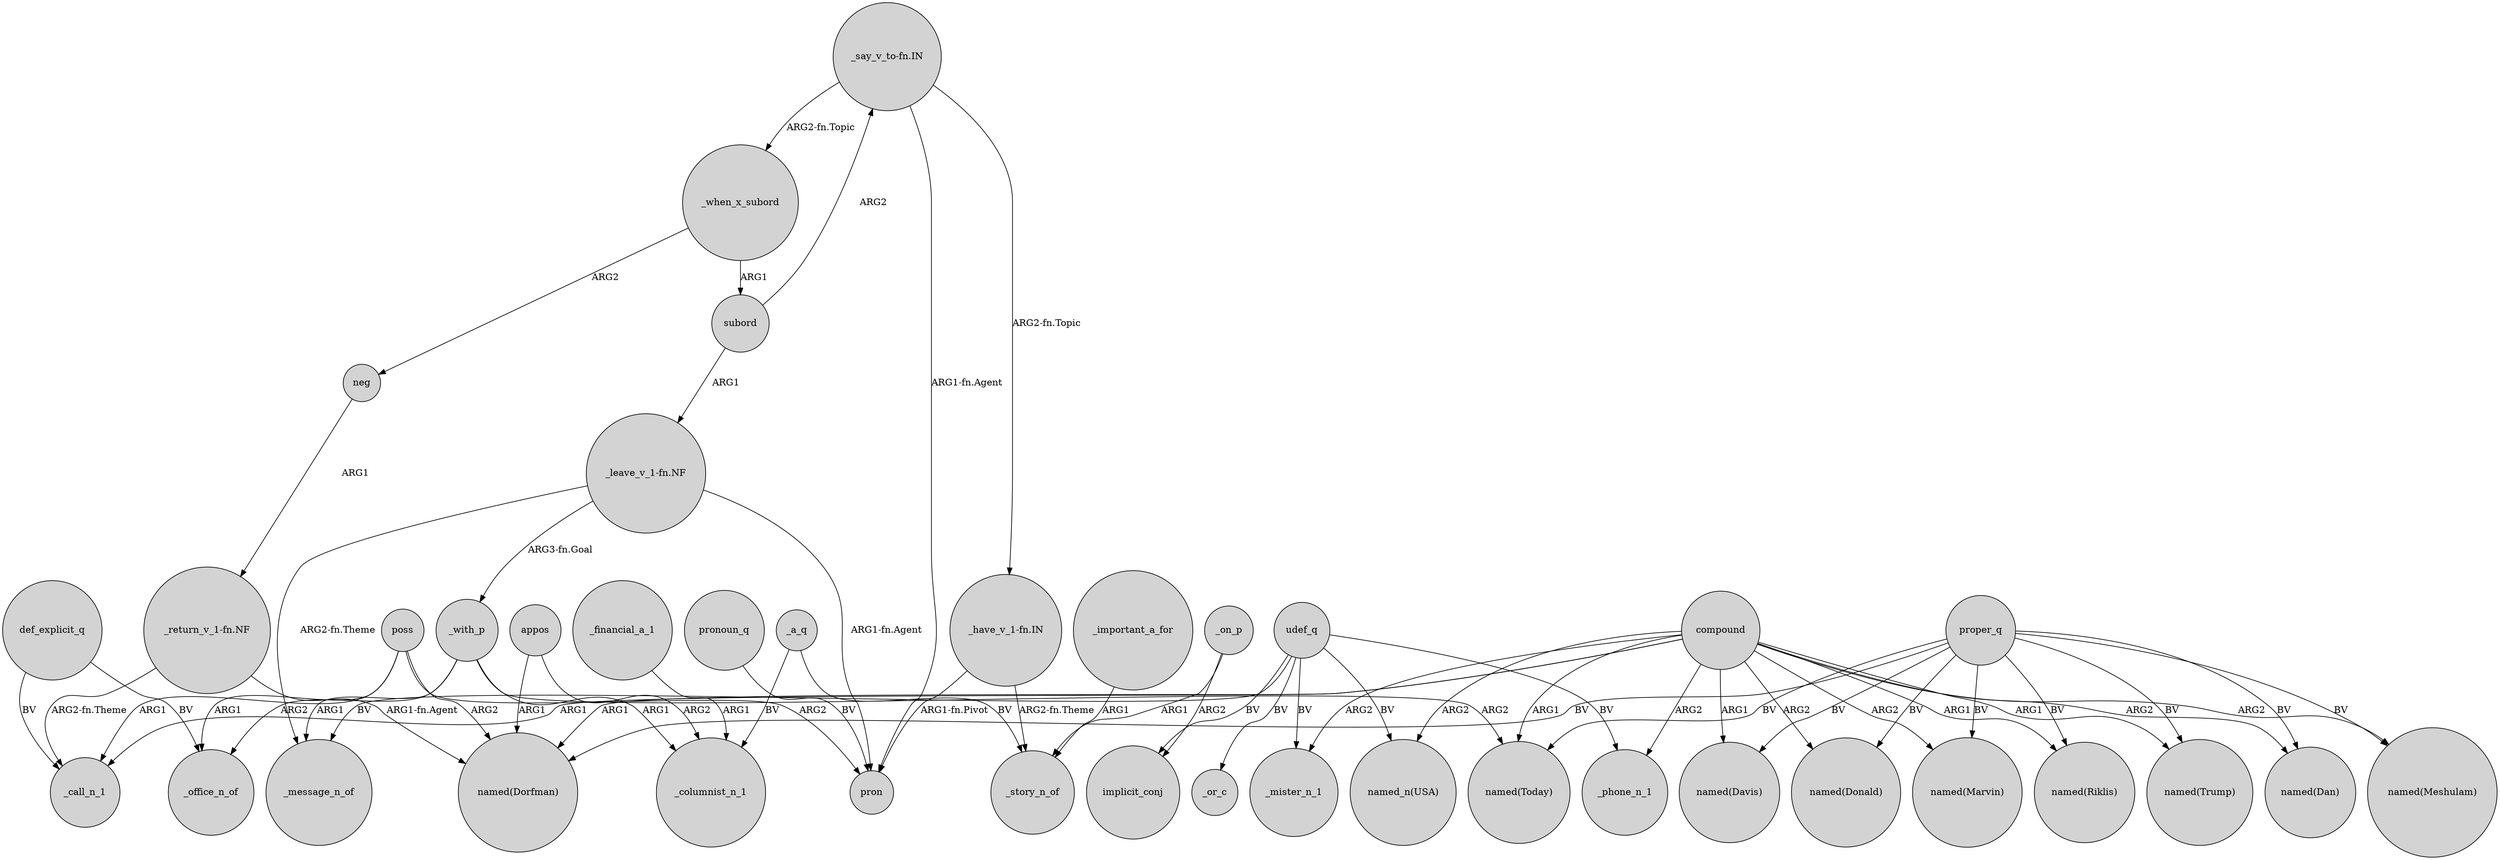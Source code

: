 digraph {
	node [shape=circle style=filled]
	compound -> "named(Dorfman)" [label=ARG1]
	_with_p -> _columnist_n_1 [label=ARG1]
	poss -> pron [label=ARG2]
	_on_p -> implicit_conj [label=ARG2]
	proper_q -> "named(Riklis)" [label=BV]
	proper_q -> "named(Meshulam)" [label=BV]
	compound -> "named(Marvin)" [label=ARG2]
	compound -> _mister_n_1 [label=ARG2]
	def_explicit_q -> _office_n_of [label=BV]
	proper_q -> "named(Dorfman)" [label=BV]
	udef_q -> _mister_n_1 [label=BV]
	compound -> "named(Trump)" [label=ARG1]
	proper_q -> "named(Trump)" [label=BV]
	_a_q -> _columnist_n_1 [label=BV]
	poss -> _call_n_1 [label=ARG1]
	"_leave_v_1-fn.NF" -> pron [label="ARG1-fn.Agent"]
	"_leave_v_1-fn.NF" -> _message_n_of [label="ARG2-fn.Theme"]
	_a_q -> _story_n_of [label=BV]
	_with_p -> _office_n_of [label=ARG2]
	compound -> "named(Donald)" [label=ARG2]
	udef_q -> _or_c [label=BV]
	"_have_v_1-fn.IN" -> pron [label="ARG1-fn.Pivot"]
	udef_q -> implicit_conj [label=BV]
	proper_q -> "named(Dan)" [label=BV]
	compound -> _phone_n_1 [label=ARG2]
	compound -> "named(Riklis)" [label=ARG1]
	_with_p -> "named(Today)" [label=ARG2]
	proper_q -> "named(Davis)" [label=BV]
	pronoun_q -> pron [label=BV]
	_when_x_subord -> neg [label=ARG2]
	neg -> "_return_v_1-fn.NF" [label=ARG1]
	poss -> "named(Dorfman)" [label=ARG2]
	subord -> "_say_v_to-fn.IN" [label=ARG2]
	"_leave_v_1-fn.NF" -> _with_p [label="ARG3-fn.Goal"]
	"_say_v_to-fn.IN" -> _when_x_subord [label="ARG2-fn.Topic"]
	"_return_v_1-fn.NF" -> "named(Dorfman)" [label="ARG1-fn.Agent"]
	def_explicit_q -> _call_n_1 [label=BV]
	"_have_v_1-fn.IN" -> _story_n_of [label="ARG2-fn.Theme"]
	subord -> "_leave_v_1-fn.NF" [label=ARG1]
	_important_a_for -> _story_n_of [label=ARG1]
	compound -> "named(Meshulam)" [label=ARG2]
	_financial_a_1 -> _columnist_n_1 [label=ARG1]
	compound -> "named(Davis)" [label=ARG1]
	poss -> _office_n_of [label=ARG1]
	_on_p -> _story_n_of [label=ARG1]
	compound -> "named(Today)" [label=ARG1]
	"_return_v_1-fn.NF" -> _call_n_1 [label="ARG2-fn.Theme"]
	"_say_v_to-fn.IN" -> pron [label="ARG1-fn.Agent"]
	proper_q -> "named(Today)" [label=BV]
	"_say_v_to-fn.IN" -> "_have_v_1-fn.IN" [label="ARG2-fn.Topic"]
	compound -> "named_n(USA)" [label=ARG2]
	proper_q -> "named(Marvin)" [label=BV]
	_with_p -> _message_n_of [label=ARG1]
	compound -> _call_n_1 [label=ARG1]
	proper_q -> "named(Donald)" [label=BV]
	udef_q -> "named_n(USA)" [label=BV]
	_when_x_subord -> subord [label=ARG1]
	udef_q -> _message_n_of [label=BV]
	udef_q -> _phone_n_1 [label=BV]
	compound -> "named(Dan)" [label=ARG2]
	appos -> _columnist_n_1 [label=ARG2]
	appos -> "named(Dorfman)" [label=ARG1]
}
